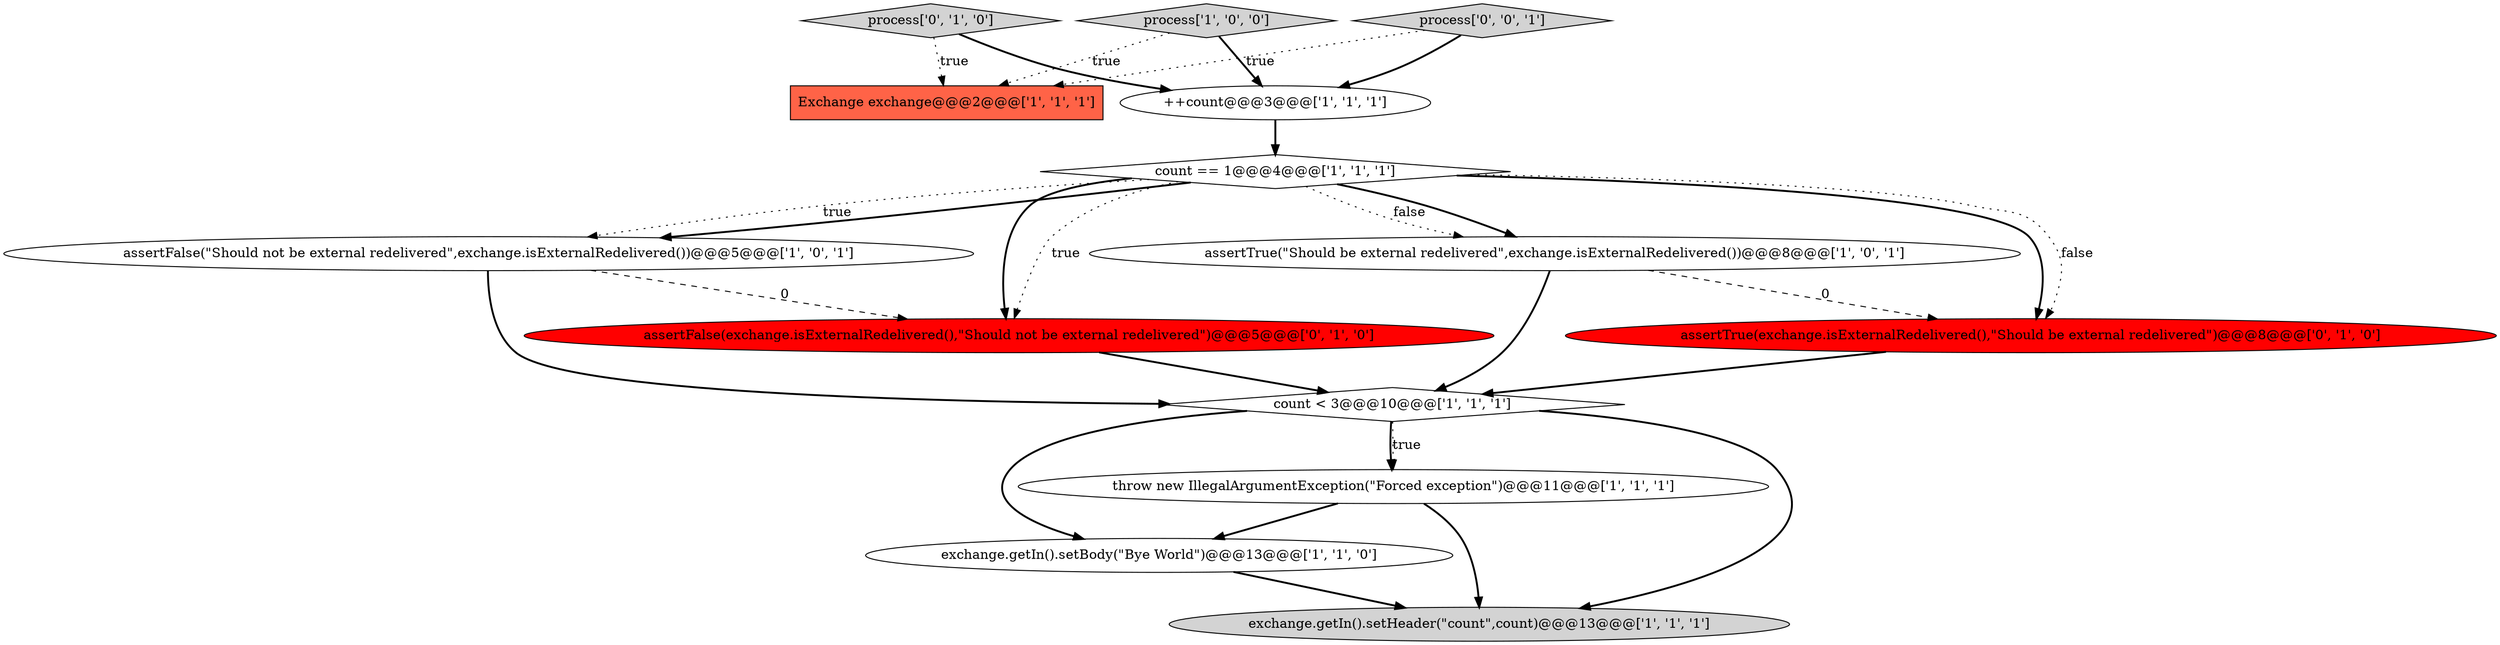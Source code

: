 digraph {
12 [style = filled, label = "assertFalse(exchange.isExternalRedelivered(),\"Should not be external redelivered\")@@@5@@@['0', '1', '0']", fillcolor = red, shape = ellipse image = "AAA1AAABBB2BBB"];
11 [style = filled, label = "process['0', '1', '0']", fillcolor = lightgray, shape = diamond image = "AAA0AAABBB2BBB"];
3 [style = filled, label = "exchange.getIn().setBody(\"Bye World\")@@@13@@@['1', '1', '0']", fillcolor = white, shape = ellipse image = "AAA0AAABBB1BBB"];
7 [style = filled, label = "++count@@@3@@@['1', '1', '1']", fillcolor = white, shape = ellipse image = "AAA0AAABBB1BBB"];
5 [style = filled, label = "assertFalse(\"Should not be external redelivered\",exchange.isExternalRedelivered())@@@5@@@['1', '0', '1']", fillcolor = white, shape = ellipse image = "AAA0AAABBB1BBB"];
2 [style = filled, label = "count < 3@@@10@@@['1', '1', '1']", fillcolor = white, shape = diamond image = "AAA0AAABBB1BBB"];
0 [style = filled, label = "Exchange exchange@@@2@@@['1', '1', '1']", fillcolor = tomato, shape = box image = "AAA0AAABBB1BBB"];
8 [style = filled, label = "assertTrue(\"Should be external redelivered\",exchange.isExternalRedelivered())@@@8@@@['1', '0', '1']", fillcolor = white, shape = ellipse image = "AAA0AAABBB1BBB"];
9 [style = filled, label = "process['1', '0', '0']", fillcolor = lightgray, shape = diamond image = "AAA0AAABBB1BBB"];
1 [style = filled, label = "exchange.getIn().setHeader(\"count\",count)@@@13@@@['1', '1', '1']", fillcolor = lightgray, shape = ellipse image = "AAA0AAABBB1BBB"];
13 [style = filled, label = "process['0', '0', '1']", fillcolor = lightgray, shape = diamond image = "AAA0AAABBB3BBB"];
6 [style = filled, label = "throw new IllegalArgumentException(\"Forced exception\")@@@11@@@['1', '1', '1']", fillcolor = white, shape = ellipse image = "AAA0AAABBB1BBB"];
10 [style = filled, label = "assertTrue(exchange.isExternalRedelivered(),\"Should be external redelivered\")@@@8@@@['0', '1', '0']", fillcolor = red, shape = ellipse image = "AAA1AAABBB2BBB"];
4 [style = filled, label = "count == 1@@@4@@@['1', '1', '1']", fillcolor = white, shape = diamond image = "AAA0AAABBB1BBB"];
4->10 [style = bold, label=""];
6->3 [style = bold, label=""];
4->5 [style = dotted, label="true"];
5->12 [style = dashed, label="0"];
9->0 [style = dotted, label="true"];
8->10 [style = dashed, label="0"];
3->1 [style = bold, label=""];
2->6 [style = bold, label=""];
2->1 [style = bold, label=""];
2->3 [style = bold, label=""];
7->4 [style = bold, label=""];
9->7 [style = bold, label=""];
4->8 [style = dotted, label="false"];
6->1 [style = bold, label=""];
5->2 [style = bold, label=""];
12->2 [style = bold, label=""];
8->2 [style = bold, label=""];
2->6 [style = dotted, label="true"];
13->0 [style = dotted, label="true"];
13->7 [style = bold, label=""];
11->0 [style = dotted, label="true"];
4->12 [style = bold, label=""];
4->8 [style = bold, label=""];
10->2 [style = bold, label=""];
4->12 [style = dotted, label="true"];
4->10 [style = dotted, label="false"];
4->5 [style = bold, label=""];
11->7 [style = bold, label=""];
}
